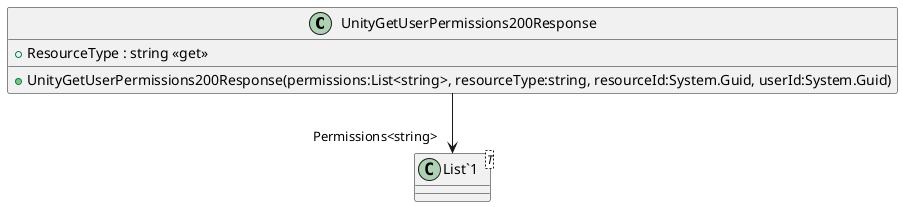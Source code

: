 @startuml
class UnityGetUserPermissions200Response {
    + UnityGetUserPermissions200Response(permissions:List<string>, resourceType:string, resourceId:System.Guid, userId:System.Guid)
    + ResourceType : string <<get>>
}
class "List`1"<T> {
}
UnityGetUserPermissions200Response --> "Permissions<string>" "List`1"
@enduml
